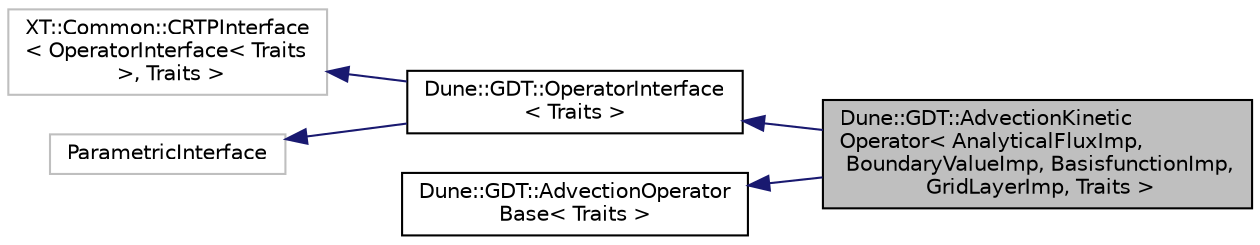 digraph "Dune::GDT::AdvectionKineticOperator&lt; AnalyticalFluxImp, BoundaryValueImp, BasisfunctionImp, GridLayerImp, Traits &gt;"
{
  edge [fontname="Helvetica",fontsize="10",labelfontname="Helvetica",labelfontsize="10"];
  node [fontname="Helvetica",fontsize="10",shape=record];
  rankdir="LR";
  Node0 [label="Dune::GDT::AdvectionKinetic\lOperator\< AnalyticalFluxImp,\l BoundaryValueImp, BasisfunctionImp,\l GridLayerImp, Traits \>",height=0.2,width=0.4,color="black", fillcolor="grey75", style="filled", fontcolor="black"];
  Node1 -> Node0 [dir="back",color="midnightblue",fontsize="10",style="solid",fontname="Helvetica"];
  Node1 [label="Dune::GDT::OperatorInterface\l\< Traits \>",height=0.2,width=0.4,color="black", fillcolor="white", style="filled",URL="$a02120.html"];
  Node2 -> Node1 [dir="back",color="midnightblue",fontsize="10",style="solid",fontname="Helvetica"];
  Node2 [label="XT::Common::CRTPInterface\l\< OperatorInterface\< Traits\l \>, Traits \>",height=0.2,width=0.4,color="grey75", fillcolor="white", style="filled"];
  Node3 -> Node1 [dir="back",color="midnightblue",fontsize="10",style="solid",fontname="Helvetica"];
  Node3 [label="ParametricInterface",height=0.2,width=0.4,color="grey75", fillcolor="white", style="filled"];
  Node4 -> Node0 [dir="back",color="midnightblue",fontsize="10",style="solid",fontname="Helvetica"];
  Node4 [label="Dune::GDT::AdvectionOperator\lBase\< Traits \>",height=0.2,width=0.4,color="black", fillcolor="white", style="filled",URL="$a01832.html"];
}
